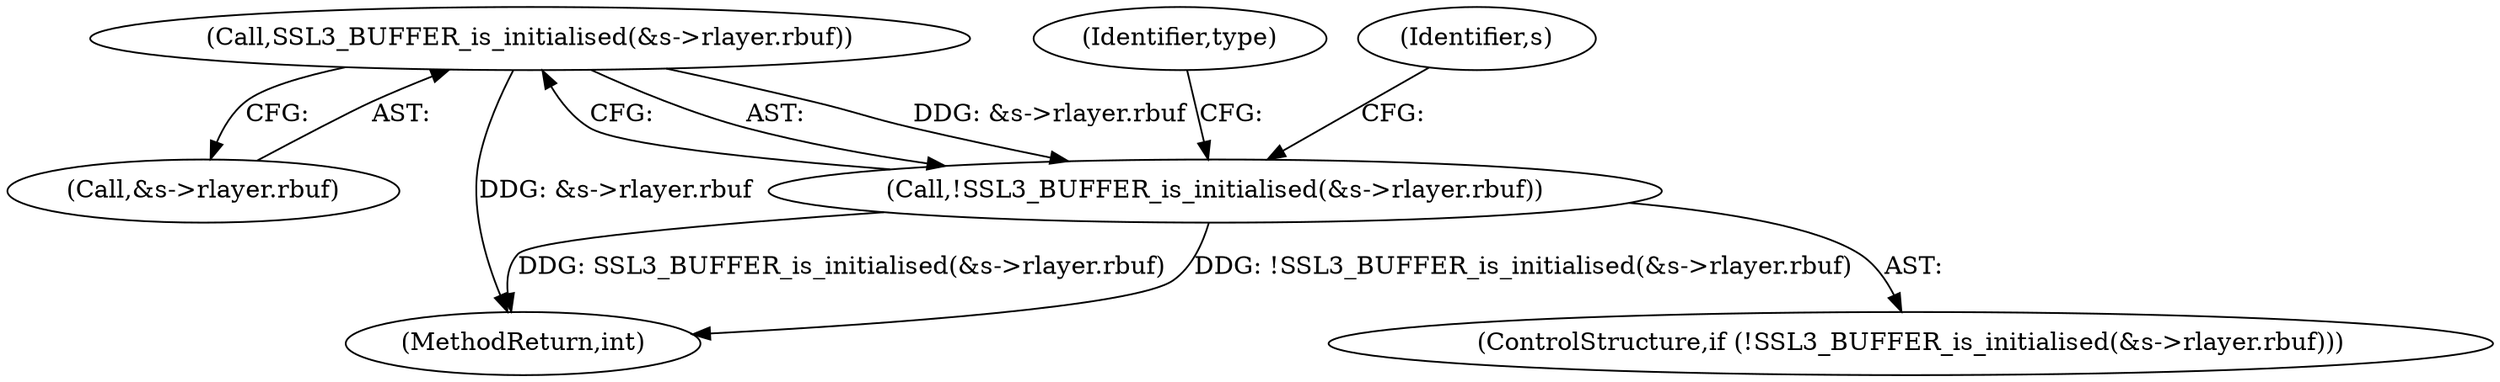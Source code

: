 digraph "0_openssl_af58be768ebb690f78530f796e92b8ae5c9a4401@pointer" {
"1000133" [label="(Call,SSL3_BUFFER_is_initialised(&s->rlayer.rbuf))"];
"1000132" [label="(Call,!SSL3_BUFFER_is_initialised(&s->rlayer.rbuf))"];
"1000151" [label="(Identifier,type)"];
"1000134" [label="(Call,&s->rlayer.rbuf)"];
"1000132" [label="(Call,!SSL3_BUFFER_is_initialised(&s->rlayer.rbuf))"];
"1000144" [label="(Identifier,s)"];
"1000133" [label="(Call,SSL3_BUFFER_is_initialised(&s->rlayer.rbuf))"];
"1000367" [label="(MethodReturn,int)"];
"1000131" [label="(ControlStructure,if (!SSL3_BUFFER_is_initialised(&s->rlayer.rbuf)))"];
"1000133" -> "1000132"  [label="AST: "];
"1000133" -> "1000134"  [label="CFG: "];
"1000134" -> "1000133"  [label="AST: "];
"1000132" -> "1000133"  [label="CFG: "];
"1000133" -> "1000367"  [label="DDG: &s->rlayer.rbuf"];
"1000133" -> "1000132"  [label="DDG: &s->rlayer.rbuf"];
"1000132" -> "1000131"  [label="AST: "];
"1000144" -> "1000132"  [label="CFG: "];
"1000151" -> "1000132"  [label="CFG: "];
"1000132" -> "1000367"  [label="DDG: !SSL3_BUFFER_is_initialised(&s->rlayer.rbuf)"];
"1000132" -> "1000367"  [label="DDG: SSL3_BUFFER_is_initialised(&s->rlayer.rbuf)"];
}
